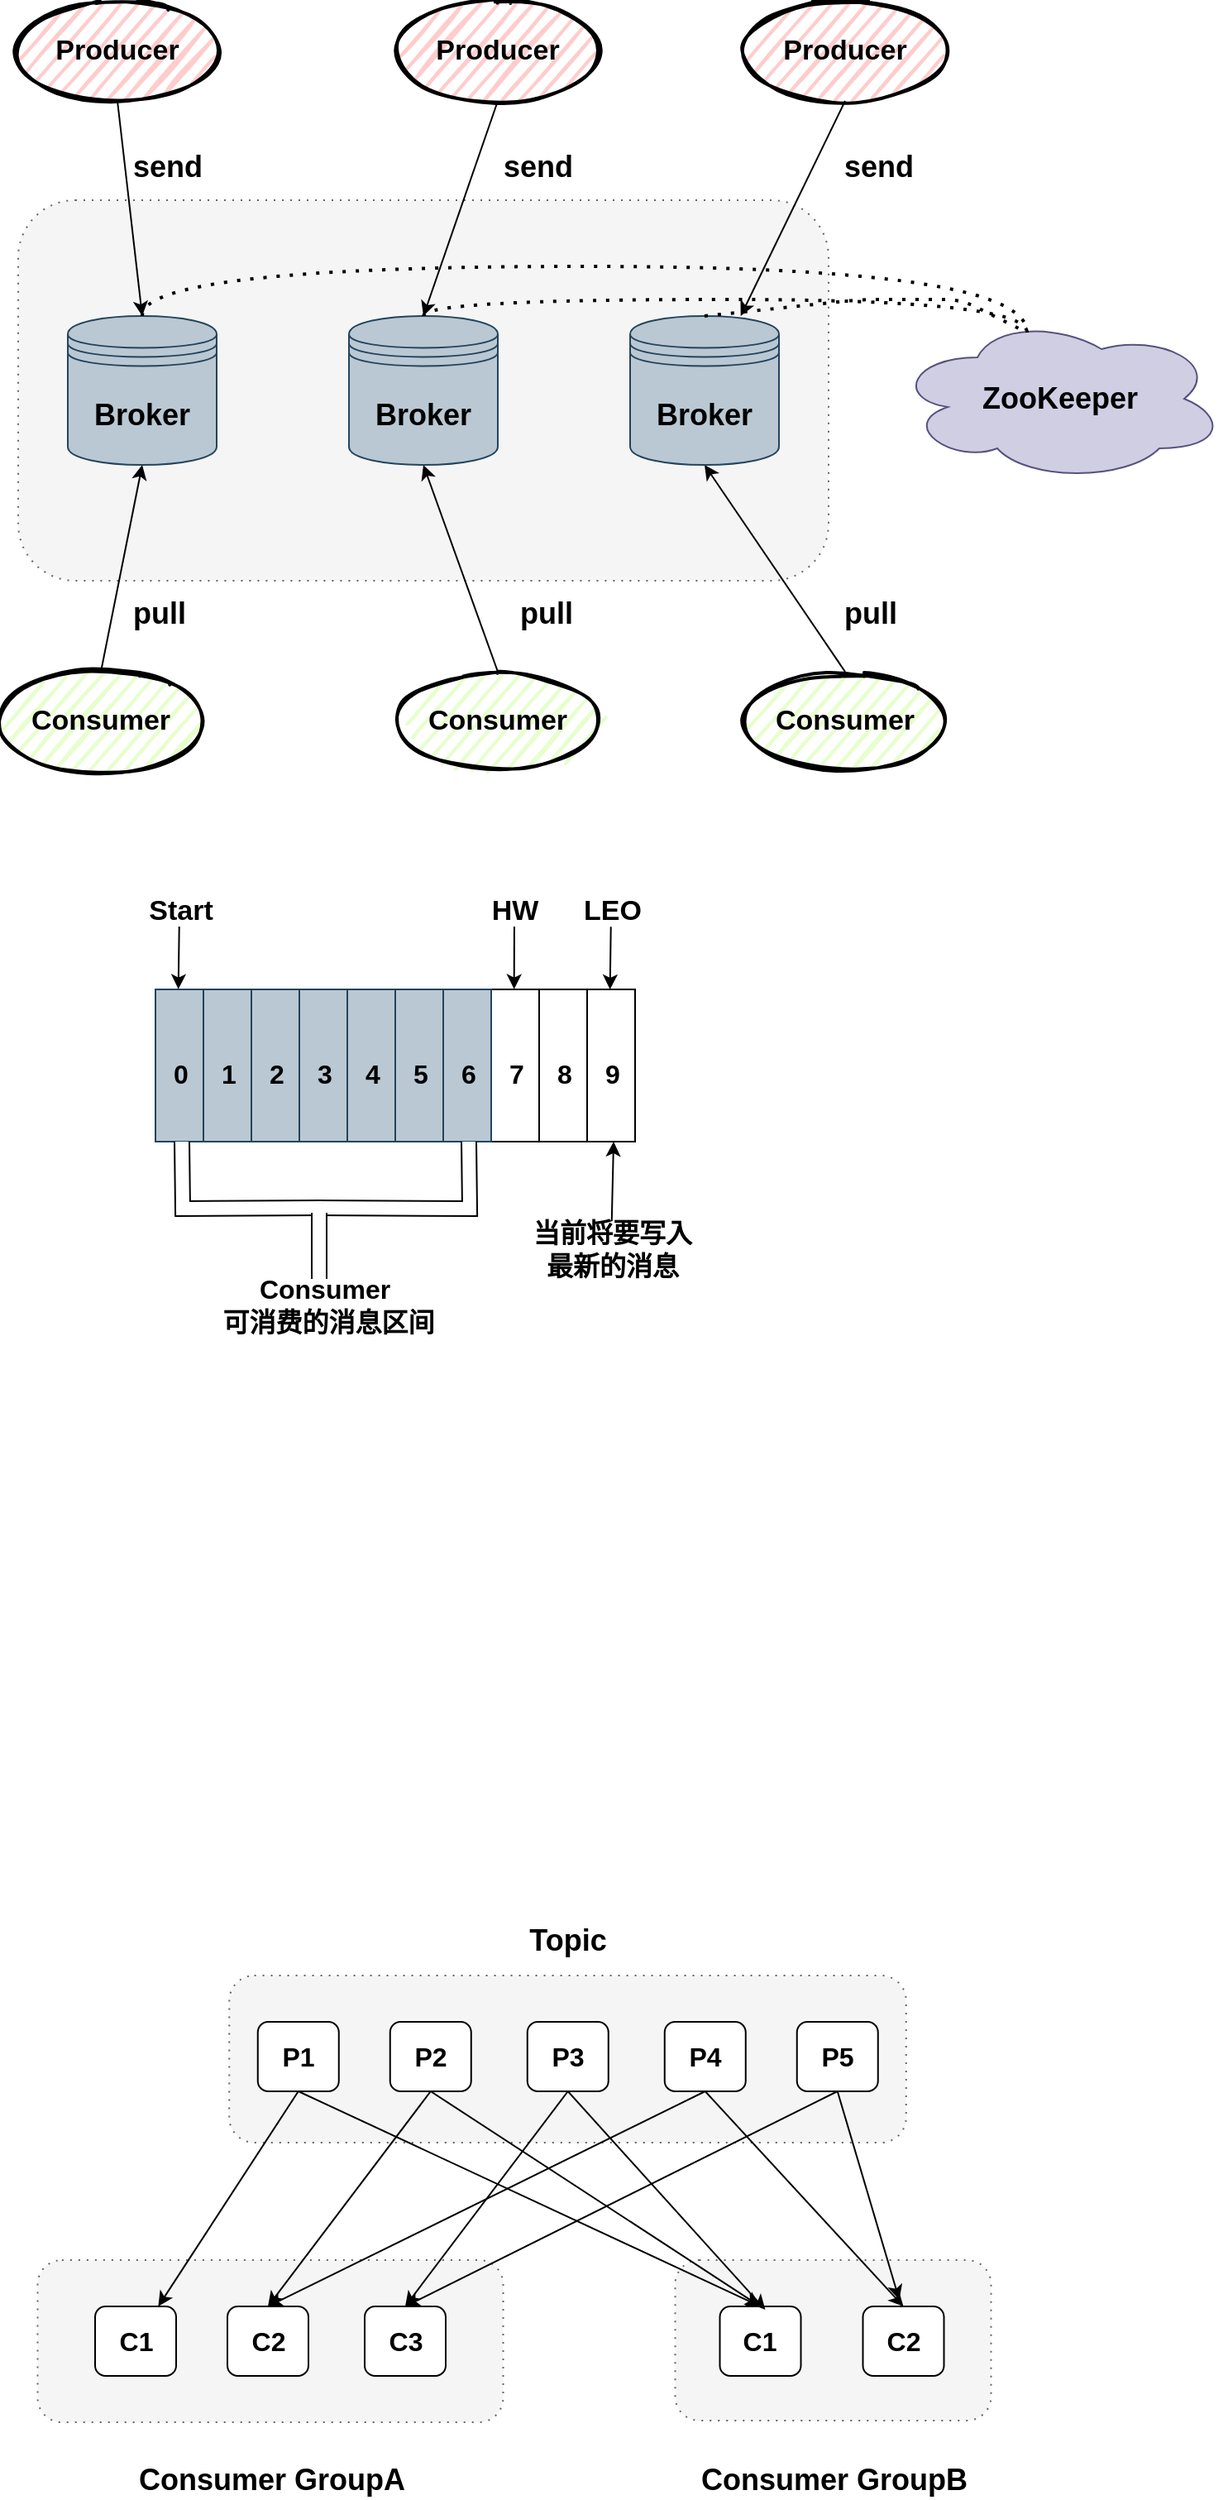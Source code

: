 <mxfile version="13.6.6" type="github">
  <diagram id="XIcyIyrmKRInJXk3R3lh" name="Page-1">
    <mxGraphModel dx="1422" dy="804" grid="0" gridSize="10" guides="1" tooltips="1" connect="1" arrows="1" fold="1" page="1" pageScale="1" pageWidth="827" pageHeight="1169" math="0" shadow="0">
      <root>
        <mxCell id="0" />
        <mxCell id="1" parent="0" />
        <mxCell id="mjgcAsty803WsQ4KzPWa-9" value="" style="shape=ext;rounded=1;html=1;whiteSpace=wrap;dashed=1;dashPattern=1 4;fillColor=#f5f5f5;strokeColor=#666666;fontColor=#333333;" parent="1" vertex="1">
          <mxGeometry x="100" y="240" width="490" height="230" as="geometry" />
        </mxCell>
        <mxCell id="mjgcAsty803WsQ4KzPWa-14" style="rounded=0;orthogonalLoop=1;jettySize=auto;html=1;exitX=0.5;exitY=1;exitDx=0;exitDy=0;entryX=0.5;entryY=0;entryDx=0;entryDy=0;" parent="1" source="mjgcAsty803WsQ4KzPWa-1" target="mjgcAsty803WsQ4KzPWa-10" edge="1">
          <mxGeometry relative="1" as="geometry" />
        </mxCell>
        <mxCell id="mjgcAsty803WsQ4KzPWa-1" value="&lt;font style=&quot;font-size: 17px&quot;&gt;&lt;b&gt;Producer&lt;/b&gt;&lt;/font&gt;" style="ellipse;whiteSpace=wrap;html=1;strokeWidth=2;fillWeight=2;hachureGap=8;fillStyle=dots;sketch=1;fillColor=#FFCCCC;" parent="1" vertex="1">
          <mxGeometry x="100" y="120" width="120" height="60" as="geometry" />
        </mxCell>
        <mxCell id="mjgcAsty803WsQ4KzPWa-15" style="edgeStyle=none;rounded=0;orthogonalLoop=1;jettySize=auto;html=1;exitX=0.5;exitY=1;exitDx=0;exitDy=0;entryX=0.5;entryY=0;entryDx=0;entryDy=0;" parent="1" source="mjgcAsty803WsQ4KzPWa-2" target="mjgcAsty803WsQ4KzPWa-11" edge="1">
          <mxGeometry relative="1" as="geometry" />
        </mxCell>
        <mxCell id="mjgcAsty803WsQ4KzPWa-2" value="&lt;font style=&quot;font-size: 17px&quot;&gt;&lt;b&gt;Producer&lt;/b&gt;&lt;/font&gt;" style="ellipse;whiteSpace=wrap;html=1;strokeWidth=2;fillWeight=2;hachureGap=8;fillStyle=dots;sketch=1;fillColor=#FFCCCC;" parent="1" vertex="1">
          <mxGeometry x="330" y="120" width="120" height="60" as="geometry" />
        </mxCell>
        <mxCell id="mjgcAsty803WsQ4KzPWa-17" style="edgeStyle=none;rounded=0;orthogonalLoop=1;jettySize=auto;html=1;exitX=0.5;exitY=1;exitDx=0;exitDy=0;" parent="1" source="mjgcAsty803WsQ4KzPWa-3" target="mjgcAsty803WsQ4KzPWa-12" edge="1">
          <mxGeometry relative="1" as="geometry" />
        </mxCell>
        <mxCell id="mjgcAsty803WsQ4KzPWa-3" value="&lt;font style=&quot;font-size: 17px&quot;&gt;&lt;b&gt;Producer&lt;/b&gt;&lt;/font&gt;" style="ellipse;whiteSpace=wrap;html=1;strokeWidth=2;fillWeight=2;hachureGap=8;fillStyle=dots;sketch=1;fillColor=#FFCCCC;" parent="1" vertex="1">
          <mxGeometry x="540" y="120" width="120" height="60" as="geometry" />
        </mxCell>
        <mxCell id="mjgcAsty803WsQ4KzPWa-18" style="edgeStyle=none;rounded=0;orthogonalLoop=1;jettySize=auto;html=1;exitX=0.5;exitY=0;exitDx=0;exitDy=0;entryX=0.5;entryY=1;entryDx=0;entryDy=0;" parent="1" source="mjgcAsty803WsQ4KzPWa-4" target="mjgcAsty803WsQ4KzPWa-10" edge="1">
          <mxGeometry relative="1" as="geometry" />
        </mxCell>
        <mxCell id="mjgcAsty803WsQ4KzPWa-4" value="&lt;span style=&quot;font-size: 17px&quot;&gt;&lt;b&gt;Consumer&lt;/b&gt;&lt;/span&gt;" style="ellipse;whiteSpace=wrap;html=1;strokeWidth=2;fillWeight=2;hachureGap=8;fillStyle=dots;sketch=1;fillColor=#E6FFCC;" parent="1" vertex="1">
          <mxGeometry x="90" y="525" width="120" height="60" as="geometry" />
        </mxCell>
        <mxCell id="mjgcAsty803WsQ4KzPWa-19" style="edgeStyle=none;rounded=0;orthogonalLoop=1;jettySize=auto;html=1;exitX=0.5;exitY=0;exitDx=0;exitDy=0;entryX=0.5;entryY=1;entryDx=0;entryDy=0;" parent="1" source="mjgcAsty803WsQ4KzPWa-7" target="mjgcAsty803WsQ4KzPWa-11" edge="1">
          <mxGeometry relative="1" as="geometry" />
        </mxCell>
        <mxCell id="mjgcAsty803WsQ4KzPWa-7" value="&lt;span style=&quot;font-size: 17px&quot;&gt;&lt;b&gt;Consumer&lt;/b&gt;&lt;/span&gt;" style="ellipse;whiteSpace=wrap;html=1;strokeWidth=2;fillWeight=2;hachureGap=8;fillStyle=dots;sketch=1;fillColor=#E6FFCC;" parent="1" vertex="1">
          <mxGeometry x="330" y="525" width="120" height="60" as="geometry" />
        </mxCell>
        <mxCell id="mjgcAsty803WsQ4KzPWa-20" style="edgeStyle=none;rounded=0;orthogonalLoop=1;jettySize=auto;html=1;exitX=0.5;exitY=0;exitDx=0;exitDy=0;entryX=0.5;entryY=1;entryDx=0;entryDy=0;" parent="1" source="mjgcAsty803WsQ4KzPWa-8" target="mjgcAsty803WsQ4KzPWa-12" edge="1">
          <mxGeometry relative="1" as="geometry" />
        </mxCell>
        <mxCell id="mjgcAsty803WsQ4KzPWa-8" value="&lt;span style=&quot;font-size: 17px&quot;&gt;&lt;b&gt;Consumer&lt;/b&gt;&lt;/span&gt;" style="ellipse;whiteSpace=wrap;html=1;strokeWidth=2;fillWeight=2;hachureGap=8;fillStyle=dots;sketch=1;fillColor=#E6FFCC;" parent="1" vertex="1">
          <mxGeometry x="540" y="525" width="120" height="60" as="geometry" />
        </mxCell>
        <mxCell id="mjgcAsty803WsQ4KzPWa-10" value="&lt;font style=&quot;font-size: 18px&quot;&gt;&lt;b&gt;Broker&lt;/b&gt;&lt;/font&gt;" style="shape=datastore;whiteSpace=wrap;html=1;fillColor=#bac8d3;strokeColor=#23445d;" parent="1" vertex="1">
          <mxGeometry x="130" y="310" width="90" height="90" as="geometry" />
        </mxCell>
        <mxCell id="mjgcAsty803WsQ4KzPWa-11" value="&lt;font style=&quot;font-size: 18px&quot;&gt;&lt;b&gt;Broker&lt;/b&gt;&lt;/font&gt;" style="shape=datastore;whiteSpace=wrap;html=1;fillColor=#bac8d3;strokeColor=#23445d;" parent="1" vertex="1">
          <mxGeometry x="300" y="310" width="90" height="90" as="geometry" />
        </mxCell>
        <mxCell id="mjgcAsty803WsQ4KzPWa-12" value="&lt;font style=&quot;font-size: 18px&quot;&gt;&lt;b&gt;Broker&lt;/b&gt;&lt;/font&gt;" style="shape=datastore;whiteSpace=wrap;html=1;fillColor=#bac8d3;strokeColor=#23445d;" parent="1" vertex="1">
          <mxGeometry x="470" y="310" width="90" height="90" as="geometry" />
        </mxCell>
        <mxCell id="mjgcAsty803WsQ4KzPWa-13" value="&lt;font style=&quot;font-size: 18px&quot;&gt;&lt;b&gt;ZooKeeper&lt;/b&gt;&lt;/font&gt;" style="ellipse;shape=cloud;whiteSpace=wrap;html=1;fillColor=#d0cee2;strokeColor=#56517e;" parent="1" vertex="1">
          <mxGeometry x="630" y="310" width="200" height="100" as="geometry" />
        </mxCell>
        <mxCell id="mjgcAsty803WsQ4KzPWa-22" value="" style="endArrow=none;dashed=1;html=1;dashPattern=1 3;strokeWidth=2;entryX=0.4;entryY=0.1;entryDx=0;entryDy=0;entryPerimeter=0;exitX=0.5;exitY=0;exitDx=0;exitDy=0;edgeStyle=orthogonalEdgeStyle;curved=1;" parent="1" source="mjgcAsty803WsQ4KzPWa-10" target="mjgcAsty803WsQ4KzPWa-13" edge="1">
          <mxGeometry width="50" height="50" relative="1" as="geometry">
            <mxPoint x="390" y="430" as="sourcePoint" />
            <mxPoint x="440" y="380" as="targetPoint" />
            <Array as="points">
              <mxPoint x="175" y="280" />
              <mxPoint x="710" y="280" />
            </Array>
          </mxGeometry>
        </mxCell>
        <mxCell id="mjgcAsty803WsQ4KzPWa-25" value="" style="endArrow=none;dashed=1;html=1;dashPattern=1 3;strokeWidth=2;exitX=0.5;exitY=0;exitDx=0;exitDy=0;entryX=0.4;entryY=0.1;entryDx=0;entryDy=0;entryPerimeter=0;edgeStyle=orthogonalEdgeStyle;curved=1;" parent="1" source="mjgcAsty803WsQ4KzPWa-11" target="mjgcAsty803WsQ4KzPWa-13" edge="1">
          <mxGeometry width="50" height="50" relative="1" as="geometry">
            <mxPoint x="470" y="730" as="sourcePoint" />
            <mxPoint x="520" y="680" as="targetPoint" />
            <Array as="points">
              <mxPoint x="345" y="300" />
              <mxPoint x="710" y="300" />
            </Array>
          </mxGeometry>
        </mxCell>
        <mxCell id="mjgcAsty803WsQ4KzPWa-26" value="" style="endArrow=none;dashed=1;html=1;dashPattern=1 3;strokeWidth=2;entryX=0.4;entryY=0.1;entryDx=0;entryDy=0;entryPerimeter=0;exitX=0.5;exitY=0;exitDx=0;exitDy=0;" parent="1" source="mjgcAsty803WsQ4KzPWa-12" target="mjgcAsty803WsQ4KzPWa-13" edge="1">
          <mxGeometry width="50" height="50" relative="1" as="geometry">
            <mxPoint x="380" y="770" as="sourcePoint" />
            <mxPoint x="430" y="720" as="targetPoint" />
            <Array as="points">
              <mxPoint x="610" y="300" />
              <mxPoint x="670" y="300" />
            </Array>
          </mxGeometry>
        </mxCell>
        <mxCell id="mjgcAsty803WsQ4KzPWa-27" value="&lt;font size=&quot;1&quot;&gt;&lt;b style=&quot;font-size: 18px&quot;&gt;send&lt;/b&gt;&lt;/font&gt;" style="text;html=1;align=center;verticalAlign=middle;resizable=0;points=[];autosize=1;" parent="1" vertex="1">
          <mxGeometry x="160" y="210" width="60" height="20" as="geometry" />
        </mxCell>
        <mxCell id="mjgcAsty803WsQ4KzPWa-29" value="&lt;font size=&quot;1&quot;&gt;&lt;b style=&quot;font-size: 18px&quot;&gt;send&lt;/b&gt;&lt;/font&gt;" style="text;html=1;align=center;verticalAlign=middle;resizable=0;points=[];autosize=1;" parent="1" vertex="1">
          <mxGeometry x="384" y="210" width="60" height="20" as="geometry" />
        </mxCell>
        <mxCell id="mjgcAsty803WsQ4KzPWa-30" value="&lt;font size=&quot;1&quot;&gt;&lt;b style=&quot;font-size: 18px&quot;&gt;send&lt;/b&gt;&lt;/font&gt;" style="text;html=1;align=center;verticalAlign=middle;resizable=0;points=[];autosize=1;" parent="1" vertex="1">
          <mxGeometry x="590" y="210" width="60" height="20" as="geometry" />
        </mxCell>
        <mxCell id="mjgcAsty803WsQ4KzPWa-31" value="&lt;font style=&quot;font-size: 18px&quot;&gt;&lt;b&gt;pull&lt;/b&gt;&lt;/font&gt;" style="text;html=1;align=center;verticalAlign=middle;resizable=0;points=[];autosize=1;" parent="1" vertex="1">
          <mxGeometry x="160" y="480" width="50" height="20" as="geometry" />
        </mxCell>
        <mxCell id="mjgcAsty803WsQ4KzPWa-32" value="&lt;font style=&quot;font-size: 18px&quot;&gt;&lt;b&gt;pull&lt;/b&gt;&lt;/font&gt;" style="text;html=1;align=center;verticalAlign=middle;resizable=0;points=[];autosize=1;" parent="1" vertex="1">
          <mxGeometry x="394" y="480" width="50" height="20" as="geometry" />
        </mxCell>
        <mxCell id="mjgcAsty803WsQ4KzPWa-33" value="&lt;font style=&quot;font-size: 18px&quot;&gt;&lt;b&gt;pull&lt;/b&gt;&lt;/font&gt;" style="text;html=1;align=center;verticalAlign=middle;resizable=0;points=[];autosize=1;" parent="1" vertex="1">
          <mxGeometry x="590" y="480" width="50" height="20" as="geometry" />
        </mxCell>
        <mxCell id="mjgcAsty803WsQ4KzPWa-36" value="" style="verticalLabelPosition=bottom;verticalAlign=top;html=1;shape=mxgraph.basic.rect;fillColor2=none;strokeWidth=1;size=20;indent=5;fillColor=#bac8d3;strokeColor=#23445d;" parent="1" vertex="1">
          <mxGeometry x="328" y="717" width="29" height="92" as="geometry" />
        </mxCell>
        <mxCell id="mjgcAsty803WsQ4KzPWa-37" value="" style="verticalLabelPosition=bottom;verticalAlign=top;html=1;shape=mxgraph.basic.rect;fillColor2=none;strokeWidth=1;size=20;indent=5;fillColor=#bac8d3;strokeColor=#23445d;" parent="1" vertex="1">
          <mxGeometry x="299" y="717" width="29" height="92" as="geometry" />
        </mxCell>
        <mxCell id="mjgcAsty803WsQ4KzPWa-38" value="" style="verticalLabelPosition=bottom;verticalAlign=top;html=1;shape=mxgraph.basic.rect;fillColor2=none;strokeWidth=1;size=20;indent=5;" parent="1" vertex="1">
          <mxGeometry x="386" y="717" width="29" height="92" as="geometry" />
        </mxCell>
        <mxCell id="mjgcAsty803WsQ4KzPWa-39" value="" style="verticalLabelPosition=bottom;verticalAlign=top;html=1;shape=mxgraph.basic.rect;fillColor2=none;strokeWidth=1;size=20;indent=5;fillColor=#bac8d3;strokeColor=#23445d;" parent="1" vertex="1">
          <mxGeometry x="357" y="717" width="29" height="92" as="geometry" />
        </mxCell>
        <mxCell id="mjgcAsty803WsQ4KzPWa-40" value="" style="verticalLabelPosition=bottom;verticalAlign=top;html=1;shape=mxgraph.basic.rect;fillColor2=none;strokeWidth=1;size=20;indent=5;fillColor=#bac8d3;strokeColor=#23445d;" parent="1" vertex="1">
          <mxGeometry x="212" y="717" width="29" height="92" as="geometry" />
        </mxCell>
        <mxCell id="mjgcAsty803WsQ4KzPWa-41" value="" style="verticalLabelPosition=bottom;verticalAlign=top;html=1;shape=mxgraph.basic.rect;fillColor2=none;strokeWidth=1;size=20;indent=5;fillColor=#bac8d3;strokeColor=#23445d;" parent="1" vertex="1">
          <mxGeometry x="183" y="717" width="29" height="92" as="geometry" />
        </mxCell>
        <mxCell id="mjgcAsty803WsQ4KzPWa-42" value="" style="verticalLabelPosition=bottom;verticalAlign=top;html=1;shape=mxgraph.basic.rect;fillColor2=none;strokeWidth=1;size=20;indent=5;fillColor=#bac8d3;strokeColor=#23445d;" parent="1" vertex="1">
          <mxGeometry x="270" y="717" width="29" height="92" as="geometry" />
        </mxCell>
        <mxCell id="mjgcAsty803WsQ4KzPWa-43" value="" style="verticalLabelPosition=bottom;verticalAlign=top;html=1;shape=mxgraph.basic.rect;fillColor2=none;strokeWidth=1;size=20;indent=5;fillColor=#bac8d3;strokeColor=#23445d;" parent="1" vertex="1">
          <mxGeometry x="241" y="717" width="29" height="92" as="geometry" />
        </mxCell>
        <mxCell id="mjgcAsty803WsQ4KzPWa-44" value="" style="verticalLabelPosition=bottom;verticalAlign=top;html=1;shape=mxgraph.basic.rect;fillColor2=none;strokeWidth=1;size=20;indent=5;" parent="1" vertex="1">
          <mxGeometry x="444" y="717" width="29" height="92" as="geometry" />
        </mxCell>
        <mxCell id="mjgcAsty803WsQ4KzPWa-45" value="" style="verticalLabelPosition=bottom;verticalAlign=top;html=1;shape=mxgraph.basic.rect;fillColor2=none;strokeWidth=1;size=20;indent=5;" parent="1" vertex="1">
          <mxGeometry x="415" y="717" width="29" height="92" as="geometry" />
        </mxCell>
        <mxCell id="mjgcAsty803WsQ4KzPWa-48" value="&lt;font size=&quot;1&quot;&gt;&lt;b style=&quot;font-size: 16px&quot;&gt;0&lt;/b&gt;&lt;/font&gt;" style="text;html=1;align=center;verticalAlign=middle;resizable=0;points=[];autosize=1;" parent="1" vertex="1">
          <mxGeometry x="188" y="758" width="19" height="19" as="geometry" />
        </mxCell>
        <mxCell id="mjgcAsty803WsQ4KzPWa-49" value="&lt;font size=&quot;1&quot;&gt;&lt;b style=&quot;font-size: 16px&quot;&gt;1&lt;/b&gt;&lt;/font&gt;" style="text;html=1;align=center;verticalAlign=middle;resizable=0;points=[];autosize=1;" parent="1" vertex="1">
          <mxGeometry x="217" y="758" width="19" height="19" as="geometry" />
        </mxCell>
        <mxCell id="mjgcAsty803WsQ4KzPWa-50" value="&lt;font size=&quot;1&quot;&gt;&lt;b style=&quot;font-size: 16px&quot;&gt;2&lt;/b&gt;&lt;/font&gt;" style="text;html=1;align=center;verticalAlign=middle;resizable=0;points=[];autosize=1;" parent="1" vertex="1">
          <mxGeometry x="246" y="758" width="19" height="19" as="geometry" />
        </mxCell>
        <mxCell id="mjgcAsty803WsQ4KzPWa-51" value="&lt;font size=&quot;1&quot;&gt;&lt;b style=&quot;font-size: 16px&quot;&gt;3&lt;/b&gt;&lt;/font&gt;" style="text;html=1;align=center;verticalAlign=middle;resizable=0;points=[];autosize=1;" parent="1" vertex="1">
          <mxGeometry x="275" y="758" width="19" height="19" as="geometry" />
        </mxCell>
        <mxCell id="mjgcAsty803WsQ4KzPWa-52" value="&lt;font size=&quot;1&quot;&gt;&lt;b style=&quot;font-size: 16px&quot;&gt;4&lt;/b&gt;&lt;/font&gt;" style="text;html=1;align=center;verticalAlign=middle;resizable=0;points=[];autosize=1;" parent="1" vertex="1">
          <mxGeometry x="304" y="758" width="19" height="19" as="geometry" />
        </mxCell>
        <mxCell id="mjgcAsty803WsQ4KzPWa-53" value="&lt;font size=&quot;1&quot;&gt;&lt;b style=&quot;font-size: 16px&quot;&gt;5&lt;/b&gt;&lt;/font&gt;" style="text;html=1;align=center;verticalAlign=middle;resizable=0;points=[];autosize=1;" parent="1" vertex="1">
          <mxGeometry x="333" y="758" width="19" height="19" as="geometry" />
        </mxCell>
        <mxCell id="mjgcAsty803WsQ4KzPWa-54" value="&lt;font size=&quot;1&quot;&gt;&lt;b style=&quot;font-size: 16px&quot;&gt;6&lt;/b&gt;&lt;/font&gt;" style="text;html=1;align=center;verticalAlign=middle;resizable=0;points=[];autosize=1;" parent="1" vertex="1">
          <mxGeometry x="362" y="758" width="19" height="19" as="geometry" />
        </mxCell>
        <mxCell id="mjgcAsty803WsQ4KzPWa-55" value="&lt;font size=&quot;1&quot;&gt;&lt;b style=&quot;font-size: 16px&quot;&gt;7&lt;/b&gt;&lt;/font&gt;" style="text;html=1;align=center;verticalAlign=middle;resizable=0;points=[];autosize=1;" parent="1" vertex="1">
          <mxGeometry x="391" y="758" width="19" height="19" as="geometry" />
        </mxCell>
        <mxCell id="mjgcAsty803WsQ4KzPWa-56" value="&lt;font size=&quot;1&quot;&gt;&lt;b style=&quot;font-size: 16px&quot;&gt;8&lt;/b&gt;&lt;/font&gt;" style="text;html=1;align=center;verticalAlign=middle;resizable=0;points=[];autosize=1;" parent="1" vertex="1">
          <mxGeometry x="420" y="758" width="19" height="19" as="geometry" />
        </mxCell>
        <mxCell id="mjgcAsty803WsQ4KzPWa-57" value="&lt;font size=&quot;1&quot;&gt;&lt;b style=&quot;font-size: 16px&quot;&gt;9&lt;/b&gt;&lt;/font&gt;" style="text;html=1;align=center;verticalAlign=middle;resizable=0;points=[];autosize=1;" parent="1" vertex="1">
          <mxGeometry x="449" y="758" width="19" height="19" as="geometry" />
        </mxCell>
        <mxCell id="mjgcAsty803WsQ4KzPWa-60" value="" style="rounded=0;orthogonalLoop=1;jettySize=auto;html=1;entryX=0.477;entryY=-0.002;entryDx=0;entryDy=0;entryPerimeter=0;" parent="1" source="mjgcAsty803WsQ4KzPWa-59" target="mjgcAsty803WsQ4KzPWa-41" edge="1">
          <mxGeometry relative="1" as="geometry" />
        </mxCell>
        <mxCell id="mjgcAsty803WsQ4KzPWa-59" value="&lt;font style=&quot;font-size: 17px&quot;&gt;&lt;b&gt;Start&lt;/b&gt;&lt;/font&gt;" style="text;html=1;align=center;verticalAlign=middle;resizable=0;points=[];autosize=1;" parent="1" vertex="1">
          <mxGeometry x="173" y="660" width="49" height="19" as="geometry" />
        </mxCell>
        <mxCell id="mjgcAsty803WsQ4KzPWa-61" value="" style="rounded=0;orthogonalLoop=1;jettySize=auto;html=1;entryX=0.477;entryY=-0.002;entryDx=0;entryDy=0;entryPerimeter=0;" parent="1" source="mjgcAsty803WsQ4KzPWa-62" edge="1">
          <mxGeometry relative="1" as="geometry">
            <mxPoint x="399.833" y="716.816" as="targetPoint" />
          </mxGeometry>
        </mxCell>
        <mxCell id="mjgcAsty803WsQ4KzPWa-62" value="&lt;span style=&quot;font-size: 17px&quot;&gt;&lt;b&gt;HW&lt;/b&gt;&lt;/span&gt;" style="text;html=1;align=center;verticalAlign=middle;resizable=0;points=[];autosize=1;" parent="1" vertex="1">
          <mxGeometry x="381" y="660" width="38" height="19" as="geometry" />
        </mxCell>
        <mxCell id="mjgcAsty803WsQ4KzPWa-63" value="" style="rounded=0;orthogonalLoop=1;jettySize=auto;html=1;entryX=0.477;entryY=-0.002;entryDx=0;entryDy=0;entryPerimeter=0;" parent="1" source="mjgcAsty803WsQ4KzPWa-64" edge="1">
          <mxGeometry relative="1" as="geometry">
            <mxPoint x="457.833" y="716.996" as="targetPoint" />
          </mxGeometry>
        </mxCell>
        <mxCell id="mjgcAsty803WsQ4KzPWa-64" value="&lt;span style=&quot;font-size: 17px&quot;&gt;&lt;b&gt;LEO&lt;/b&gt;&lt;/span&gt;" style="text;html=1;align=center;verticalAlign=middle;resizable=0;points=[];autosize=1;" parent="1" vertex="1">
          <mxGeometry x="436" y="660.18" width="45" height="19" as="geometry" />
        </mxCell>
        <mxCell id="mjgcAsty803WsQ4KzPWa-65" value="" style="shape=filledEdge;rounded=0;fixDash=1;endArrow=none;strokeWidth=10;fillColor=#ffffff;edgeStyle=orthogonalEdgeStyle;" parent="1" edge="1">
          <mxGeometry width="60" height="40" relative="1" as="geometry">
            <mxPoint x="279" y="849" as="sourcePoint" />
            <mxPoint x="372.5" y="809" as="targetPoint" />
          </mxGeometry>
        </mxCell>
        <mxCell id="mjgcAsty803WsQ4KzPWa-66" value="" style="shape=filledEdge;rounded=0;fixDash=1;endArrow=none;strokeWidth=10;fillColor=#ffffff;edgeStyle=orthogonalEdgeStyle;" parent="1" edge="1">
          <mxGeometry width="60" height="40" relative="1" as="geometry">
            <mxPoint x="284" y="849" as="sourcePoint" />
            <mxPoint x="199" y="809" as="targetPoint" />
          </mxGeometry>
        </mxCell>
        <mxCell id="mjgcAsty803WsQ4KzPWa-68" value="" style="shape=filledEdge;rounded=0;fixDash=1;endArrow=none;strokeWidth=10;fillColor=#ffffff;edgeStyle=orthogonalEdgeStyle;" parent="1" edge="1">
          <mxGeometry width="60" height="40" relative="1" as="geometry">
            <mxPoint x="282" y="892" as="sourcePoint" />
            <mxPoint x="282" y="852" as="targetPoint" />
          </mxGeometry>
        </mxCell>
        <mxCell id="mjgcAsty803WsQ4KzPWa-69" value="&lt;font style=&quot;font-size: 16px&quot;&gt;&lt;b&gt;Consumer&lt;br&gt;&amp;nbsp;可消费的消息区间&lt;/b&gt;&lt;/font&gt;" style="text;html=1;align=center;verticalAlign=middle;resizable=0;points=[];autosize=1;" parent="1" vertex="1">
          <mxGeometry x="213.5" y="891" width="142" height="34" as="geometry" />
        </mxCell>
        <mxCell id="mjgcAsty803WsQ4KzPWa-71" style="edgeStyle=none;rounded=0;orthogonalLoop=1;jettySize=auto;html=1;entryX=0.557;entryY=1.004;entryDx=0;entryDy=0;entryPerimeter=0;" parent="1" source="mjgcAsty803WsQ4KzPWa-70" target="mjgcAsty803WsQ4KzPWa-44" edge="1">
          <mxGeometry relative="1" as="geometry">
            <Array as="points">
              <mxPoint x="460" y="809" />
            </Array>
          </mxGeometry>
        </mxCell>
        <mxCell id="mjgcAsty803WsQ4KzPWa-70" value="&lt;font style=&quot;font-size: 16px&quot;&gt;&lt;b&gt;当前将要写入&lt;br&gt;最新的消息&lt;/b&gt;&lt;/font&gt;" style="text;html=1;align=center;verticalAlign=middle;resizable=0;points=[];autosize=1;" parent="1" vertex="1">
          <mxGeometry x="405.5" y="857" width="106" height="34" as="geometry" />
        </mxCell>
        <mxCell id="vrb_dBbtrKITQIbtx9v6-2" value="" style="shape=ext;rounded=1;html=1;whiteSpace=wrap;dashed=1;dashPattern=1 4;fillColor=#f5f5f5;strokeColor=#666666;fontColor=#333333;fontSize=16;fontStyle=1" vertex="1" parent="1">
          <mxGeometry x="111.75" y="1485" width="281.5" height="98" as="geometry" />
        </mxCell>
        <mxCell id="vrb_dBbtrKITQIbtx9v6-4" value="" style="shape=ext;rounded=1;html=1;whiteSpace=wrap;dashed=1;dashPattern=1 4;fillColor=#f5f5f5;strokeColor=#666666;fontColor=#333333;fontSize=16;fontStyle=1" vertex="1" parent="1">
          <mxGeometry x="497.25" y="1485" width="191" height="97" as="geometry" />
        </mxCell>
        <mxCell id="vrb_dBbtrKITQIbtx9v6-5" value="C1" style="rounded=1;whiteSpace=wrap;html=1;fontSize=16;fontStyle=1" vertex="1" parent="1">
          <mxGeometry x="146.5" y="1513" width="49" height="42" as="geometry" />
        </mxCell>
        <mxCell id="vrb_dBbtrKITQIbtx9v6-7" value="C2" style="rounded=1;whiteSpace=wrap;html=1;fontSize=16;fontStyle=1" vertex="1" parent="1">
          <mxGeometry x="226.5" y="1513" width="49" height="42" as="geometry" />
        </mxCell>
        <mxCell id="vrb_dBbtrKITQIbtx9v6-8" value="C3" style="rounded=1;whiteSpace=wrap;html=1;fontSize=16;fontStyle=1" vertex="1" parent="1">
          <mxGeometry x="309.5" y="1513" width="49" height="42" as="geometry" />
        </mxCell>
        <mxCell id="vrb_dBbtrKITQIbtx9v6-9" value="C1" style="rounded=1;whiteSpace=wrap;html=1;fontSize=16;fontStyle=1" vertex="1" parent="1">
          <mxGeometry x="524.25" y="1513" width="49" height="42" as="geometry" />
        </mxCell>
        <mxCell id="vrb_dBbtrKITQIbtx9v6-10" value="C2" style="rounded=1;whiteSpace=wrap;html=1;fontSize=16;fontStyle=1" vertex="1" parent="1">
          <mxGeometry x="610.75" y="1513" width="49" height="42" as="geometry" />
        </mxCell>
        <mxCell id="vrb_dBbtrKITQIbtx9v6-11" value="&lt;font style=&quot;font-size: 18px&quot;&gt;&lt;b&gt;Consumer GroupA&lt;/b&gt;&lt;/font&gt;" style="text;html=1;align=center;verticalAlign=middle;resizable=0;points=[];autosize=1;" vertex="1" parent="1">
          <mxGeometry x="167" y="1608" width="171" height="20" as="geometry" />
        </mxCell>
        <mxCell id="vrb_dBbtrKITQIbtx9v6-13" value="&lt;font style=&quot;font-size: 18px&quot;&gt;&lt;b&gt;Consumer GroupB&lt;/b&gt;&lt;/font&gt;" style="text;html=1;align=center;verticalAlign=middle;resizable=0;points=[];autosize=1;" vertex="1" parent="1">
          <mxGeometry x="507.25" y="1608" width="171" height="20" as="geometry" />
        </mxCell>
        <mxCell id="vrb_dBbtrKITQIbtx9v6-14" value="" style="shape=ext;rounded=1;html=1;whiteSpace=wrap;dashed=1;dashPattern=1 4;fillColor=#f5f5f5;strokeColor=#666666;fontColor=#333333;fontSize=16;fontStyle=1" vertex="1" parent="1">
          <mxGeometry x="227.63" y="1313" width="409.25" height="101" as="geometry" />
        </mxCell>
        <mxCell id="vrb_dBbtrKITQIbtx9v6-22" style="rounded=0;orthogonalLoop=1;jettySize=auto;html=1;exitX=0.5;exitY=1;exitDx=0;exitDy=0;fontSize=16;" edge="1" parent="1" source="vrb_dBbtrKITQIbtx9v6-15" target="vrb_dBbtrKITQIbtx9v6-5">
          <mxGeometry relative="1" as="geometry" />
        </mxCell>
        <mxCell id="vrb_dBbtrKITQIbtx9v6-23" style="edgeStyle=none;rounded=0;orthogonalLoop=1;jettySize=auto;html=1;exitX=0.5;exitY=1;exitDx=0;exitDy=0;entryX=0.5;entryY=0;entryDx=0;entryDy=0;fontSize=16;" edge="1" parent="1" source="vrb_dBbtrKITQIbtx9v6-15" target="vrb_dBbtrKITQIbtx9v6-9">
          <mxGeometry relative="1" as="geometry" />
        </mxCell>
        <mxCell id="vrb_dBbtrKITQIbtx9v6-15" value="P1" style="rounded=1;whiteSpace=wrap;html=1;fontSize=16;fontStyle=1" vertex="1" parent="1">
          <mxGeometry x="244.88" y="1341" width="49" height="42" as="geometry" />
        </mxCell>
        <mxCell id="vrb_dBbtrKITQIbtx9v6-24" style="edgeStyle=none;rounded=0;orthogonalLoop=1;jettySize=auto;html=1;exitX=0.5;exitY=1;exitDx=0;exitDy=0;entryX=0.5;entryY=0;entryDx=0;entryDy=0;fontSize=16;" edge="1" parent="1" source="vrb_dBbtrKITQIbtx9v6-16" target="vrb_dBbtrKITQIbtx9v6-7">
          <mxGeometry relative="1" as="geometry" />
        </mxCell>
        <mxCell id="vrb_dBbtrKITQIbtx9v6-26" style="edgeStyle=none;rounded=0;orthogonalLoop=1;jettySize=auto;html=1;exitX=0.5;exitY=1;exitDx=0;exitDy=0;entryX=0.5;entryY=0;entryDx=0;entryDy=0;fontSize=16;" edge="1" parent="1" source="vrb_dBbtrKITQIbtx9v6-16" target="vrb_dBbtrKITQIbtx9v6-9">
          <mxGeometry relative="1" as="geometry" />
        </mxCell>
        <mxCell id="vrb_dBbtrKITQIbtx9v6-16" value="P2" style="rounded=1;whiteSpace=wrap;html=1;fontSize=16;fontStyle=1" vertex="1" parent="1">
          <mxGeometry x="324.88" y="1341" width="49" height="42" as="geometry" />
        </mxCell>
        <mxCell id="vrb_dBbtrKITQIbtx9v6-25" style="edgeStyle=none;rounded=0;orthogonalLoop=1;jettySize=auto;html=1;exitX=0.5;exitY=1;exitDx=0;exitDy=0;entryX=0.5;entryY=0;entryDx=0;entryDy=0;fontSize=16;" edge="1" parent="1" source="vrb_dBbtrKITQIbtx9v6-17" target="vrb_dBbtrKITQIbtx9v6-8">
          <mxGeometry relative="1" as="geometry" />
        </mxCell>
        <mxCell id="vrb_dBbtrKITQIbtx9v6-27" style="edgeStyle=none;rounded=0;orthogonalLoop=1;jettySize=auto;html=1;exitX=0.5;exitY=1;exitDx=0;exitDy=0;fontSize=16;" edge="1" parent="1" source="vrb_dBbtrKITQIbtx9v6-17">
          <mxGeometry relative="1" as="geometry">
            <mxPoint x="551.75" y="1515" as="targetPoint" />
          </mxGeometry>
        </mxCell>
        <mxCell id="vrb_dBbtrKITQIbtx9v6-17" value="P3" style="rounded=1;whiteSpace=wrap;html=1;fontSize=16;fontStyle=1" vertex="1" parent="1">
          <mxGeometry x="407.88" y="1341" width="49" height="42" as="geometry" />
        </mxCell>
        <mxCell id="vrb_dBbtrKITQIbtx9v6-28" style="edgeStyle=none;rounded=0;orthogonalLoop=1;jettySize=auto;html=1;exitX=0.5;exitY=1;exitDx=0;exitDy=0;entryX=0.5;entryY=0;entryDx=0;entryDy=0;fontSize=16;" edge="1" parent="1" source="vrb_dBbtrKITQIbtx9v6-19" target="vrb_dBbtrKITQIbtx9v6-7">
          <mxGeometry relative="1" as="geometry" />
        </mxCell>
        <mxCell id="vrb_dBbtrKITQIbtx9v6-29" style="edgeStyle=none;rounded=0;orthogonalLoop=1;jettySize=auto;html=1;exitX=0.5;exitY=1;exitDx=0;exitDy=0;entryX=0.5;entryY=0;entryDx=0;entryDy=0;fontSize=16;" edge="1" parent="1" source="vrb_dBbtrKITQIbtx9v6-19" target="vrb_dBbtrKITQIbtx9v6-10">
          <mxGeometry relative="1" as="geometry" />
        </mxCell>
        <mxCell id="vrb_dBbtrKITQIbtx9v6-19" value="P4" style="rounded=1;whiteSpace=wrap;html=1;fontSize=16;fontStyle=1" vertex="1" parent="1">
          <mxGeometry x="490.88" y="1341" width="49" height="42" as="geometry" />
        </mxCell>
        <mxCell id="vrb_dBbtrKITQIbtx9v6-30" style="edgeStyle=none;rounded=0;orthogonalLoop=1;jettySize=auto;html=1;exitX=0.5;exitY=1;exitDx=0;exitDy=0;fontSize=16;" edge="1" parent="1" source="vrb_dBbtrKITQIbtx9v6-20">
          <mxGeometry relative="1" as="geometry">
            <mxPoint x="632.75" y="1509" as="targetPoint" />
          </mxGeometry>
        </mxCell>
        <mxCell id="vrb_dBbtrKITQIbtx9v6-31" style="edgeStyle=none;rounded=0;orthogonalLoop=1;jettySize=auto;html=1;exitX=0.5;exitY=1;exitDx=0;exitDy=0;entryX=0.5;entryY=0;entryDx=0;entryDy=0;fontSize=16;" edge="1" parent="1" source="vrb_dBbtrKITQIbtx9v6-20" target="vrb_dBbtrKITQIbtx9v6-8">
          <mxGeometry relative="1" as="geometry" />
        </mxCell>
        <mxCell id="vrb_dBbtrKITQIbtx9v6-20" value="P5" style="rounded=1;whiteSpace=wrap;html=1;fontSize=16;fontStyle=1" vertex="1" parent="1">
          <mxGeometry x="570.88" y="1341" width="49" height="42" as="geometry" />
        </mxCell>
        <mxCell id="vrb_dBbtrKITQIbtx9v6-32" value="&lt;span style=&quot;font-size: 18px&quot;&gt;&lt;b&gt;Topic&lt;/b&gt;&lt;/span&gt;" style="text;html=1;align=center;verticalAlign=middle;resizable=0;points=[];autosize=1;" vertex="1" parent="1">
          <mxGeometry x="403.88" y="1282" width="57" height="20" as="geometry" />
        </mxCell>
      </root>
    </mxGraphModel>
  </diagram>
</mxfile>
